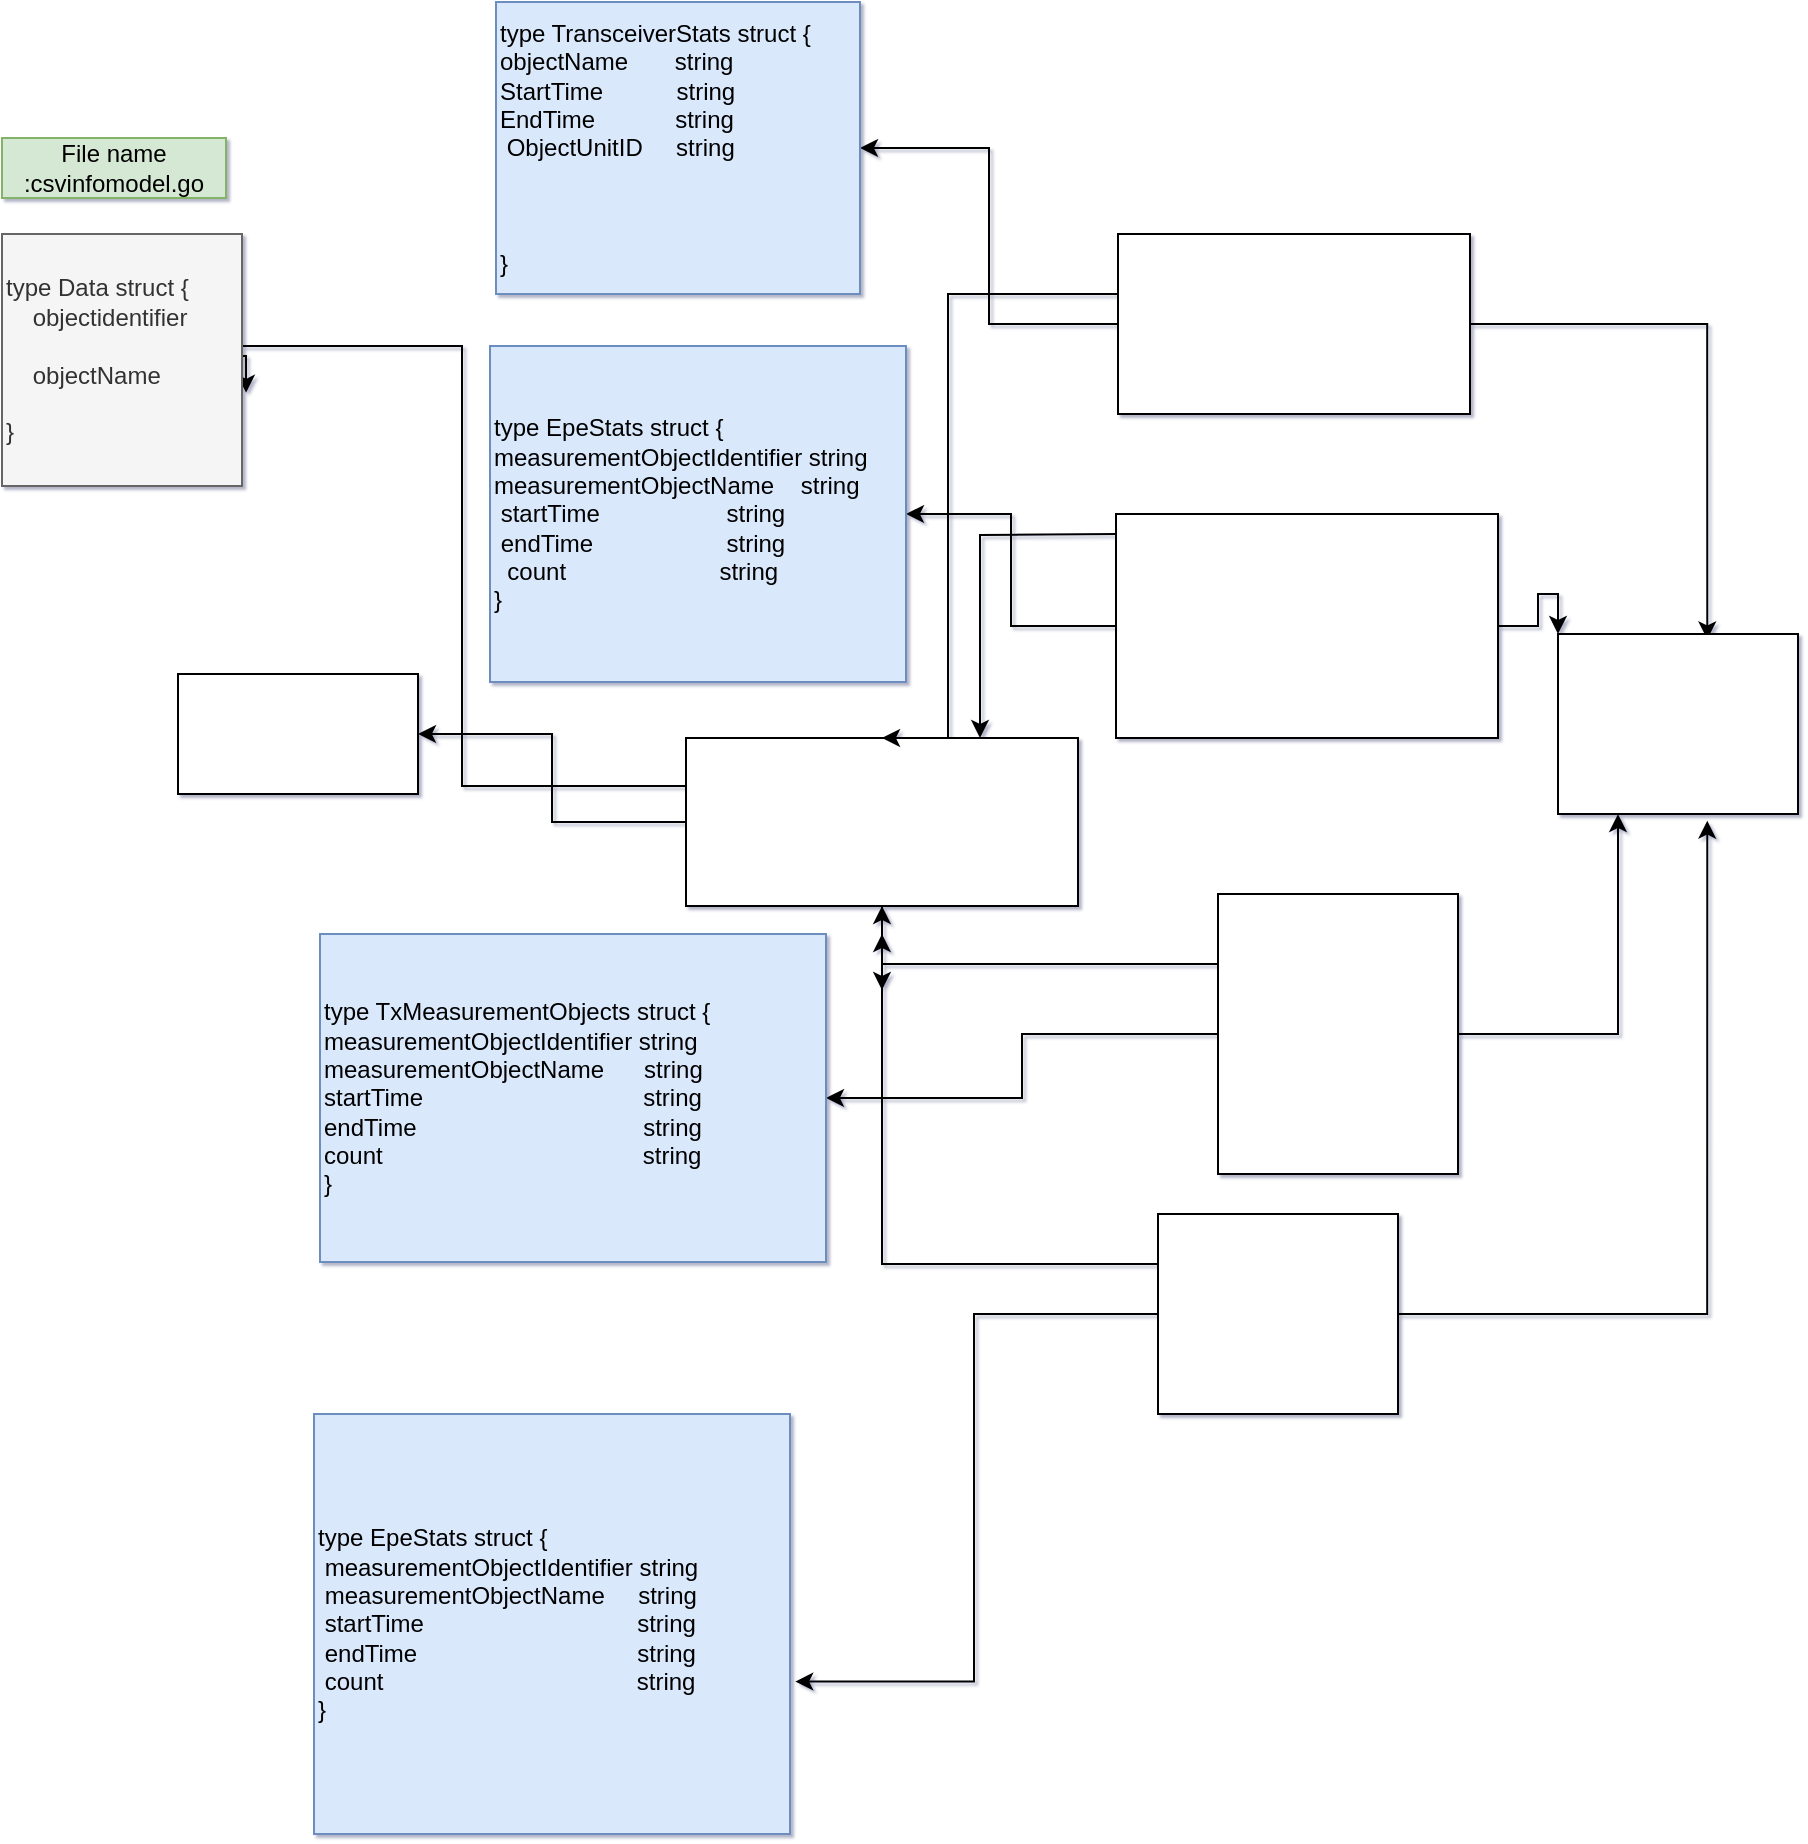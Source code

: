 <mxfile version="21.6.5" type="github">
  <diagram name="Page-1" id="2YBvvXClWsGukQMizWep">
    <mxGraphModel dx="1780" dy="1564" grid="1" gridSize="14" guides="1" tooltips="1" connect="1" arrows="1" fold="1" page="1" pageScale="1" pageWidth="850" pageHeight="1100" background="#FFFFFF" math="0" shadow="1">
      <root>
        <mxCell id="0" />
        <mxCell id="1" parent="0" />
        <mxCell id="JVdptQY95MM00BN9dN_g-1" value="" style="rounded=0;whiteSpace=wrap;html=1;" vertex="1" parent="1">
          <mxGeometry x="40" y="220" width="120" height="60" as="geometry" />
        </mxCell>
        <mxCell id="JVdptQY95MM00BN9dN_g-48" style="edgeStyle=orthogonalEdgeStyle;rounded=0;orthogonalLoop=1;jettySize=auto;html=1;entryX=1;entryY=0.5;entryDx=0;entryDy=0;" edge="1" parent="1" source="JVdptQY95MM00BN9dN_g-2" target="JVdptQY95MM00BN9dN_g-1">
          <mxGeometry relative="1" as="geometry" />
        </mxCell>
        <mxCell id="JVdptQY95MM00BN9dN_g-59" style="edgeStyle=orthogonalEdgeStyle;rounded=0;orthogonalLoop=1;jettySize=auto;html=1;entryX=1.017;entryY=0.63;entryDx=0;entryDy=0;entryPerimeter=0;" edge="1" parent="1" target="JVdptQY95MM00BN9dN_g-56">
          <mxGeometry relative="1" as="geometry">
            <mxPoint x="300.72" y="276.03" as="sourcePoint" />
            <mxPoint x="70" y="42" as="targetPoint" />
            <Array as="points">
              <mxPoint x="182" y="276" />
              <mxPoint x="182" y="56" />
              <mxPoint x="56" y="56" />
              <mxPoint x="56" y="61" />
            </Array>
          </mxGeometry>
        </mxCell>
        <mxCell id="JVdptQY95MM00BN9dN_g-74" style="edgeStyle=orthogonalEdgeStyle;rounded=0;orthogonalLoop=1;jettySize=auto;html=1;" edge="1" parent="1" source="JVdptQY95MM00BN9dN_g-2">
          <mxGeometry relative="1" as="geometry">
            <mxPoint x="392" y="378" as="targetPoint" />
          </mxGeometry>
        </mxCell>
        <mxCell id="JVdptQY95MM00BN9dN_g-2" value="" style="rounded=0;whiteSpace=wrap;html=1;" vertex="1" parent="1">
          <mxGeometry x="294" y="252" width="196" height="84" as="geometry" />
        </mxCell>
        <mxCell id="JVdptQY95MM00BN9dN_g-40" value="" style="edgeStyle=orthogonalEdgeStyle;rounded=0;orthogonalLoop=1;jettySize=auto;html=1;" edge="1" parent="1" source="JVdptQY95MM00BN9dN_g-4" target="JVdptQY95MM00BN9dN_g-26">
          <mxGeometry relative="1" as="geometry" />
        </mxCell>
        <mxCell id="JVdptQY95MM00BN9dN_g-43" style="edgeStyle=orthogonalEdgeStyle;rounded=0;orthogonalLoop=1;jettySize=auto;html=1;entryX=0.5;entryY=0;entryDx=0;entryDy=0;" edge="1" parent="1" source="JVdptQY95MM00BN9dN_g-4" target="JVdptQY95MM00BN9dN_g-2">
          <mxGeometry relative="1" as="geometry">
            <Array as="points">
              <mxPoint x="425" y="30" />
            </Array>
          </mxGeometry>
        </mxCell>
        <mxCell id="JVdptQY95MM00BN9dN_g-51" style="edgeStyle=orthogonalEdgeStyle;rounded=0;orthogonalLoop=1;jettySize=auto;html=1;entryX=0.622;entryY=0.03;entryDx=0;entryDy=0;entryPerimeter=0;" edge="1" parent="1" source="JVdptQY95MM00BN9dN_g-4" target="JVdptQY95MM00BN9dN_g-10">
          <mxGeometry relative="1" as="geometry" />
        </mxCell>
        <mxCell id="JVdptQY95MM00BN9dN_g-4" value="" style="rounded=0;whiteSpace=wrap;html=1;" vertex="1" parent="1">
          <mxGeometry x="510" width="176" height="90" as="geometry" />
        </mxCell>
        <mxCell id="JVdptQY95MM00BN9dN_g-41" value="" style="edgeStyle=orthogonalEdgeStyle;rounded=0;orthogonalLoop=1;jettySize=auto;html=1;" edge="1" parent="1" source="JVdptQY95MM00BN9dN_g-6" target="JVdptQY95MM00BN9dN_g-27">
          <mxGeometry relative="1" as="geometry" />
        </mxCell>
        <mxCell id="JVdptQY95MM00BN9dN_g-44" style="edgeStyle=orthogonalEdgeStyle;rounded=0;orthogonalLoop=1;jettySize=auto;html=1;entryX=0.75;entryY=0;entryDx=0;entryDy=0;" edge="1" parent="1" target="JVdptQY95MM00BN9dN_g-2">
          <mxGeometry relative="1" as="geometry">
            <mxPoint x="510" y="150" as="sourcePoint" />
            <mxPoint x="455" y="210" as="targetPoint" />
          </mxGeometry>
        </mxCell>
        <mxCell id="JVdptQY95MM00BN9dN_g-53" style="edgeStyle=orthogonalEdgeStyle;rounded=0;orthogonalLoop=1;jettySize=auto;html=1;entryX=0;entryY=0;entryDx=0;entryDy=0;" edge="1" parent="1" source="JVdptQY95MM00BN9dN_g-6" target="JVdptQY95MM00BN9dN_g-10">
          <mxGeometry relative="1" as="geometry" />
        </mxCell>
        <mxCell id="JVdptQY95MM00BN9dN_g-6" value="" style="rounded=0;whiteSpace=wrap;html=1;" vertex="1" parent="1">
          <mxGeometry x="509" y="140" width="191" height="112" as="geometry" />
        </mxCell>
        <mxCell id="JVdptQY95MM00BN9dN_g-45" style="edgeStyle=orthogonalEdgeStyle;rounded=0;orthogonalLoop=1;jettySize=auto;html=1;entryX=1;entryY=0.5;entryDx=0;entryDy=0;" edge="1" parent="1" source="JVdptQY95MM00BN9dN_g-7" target="JVdptQY95MM00BN9dN_g-28">
          <mxGeometry relative="1" as="geometry" />
        </mxCell>
        <mxCell id="JVdptQY95MM00BN9dN_g-49" style="edgeStyle=orthogonalEdgeStyle;rounded=0;orthogonalLoop=1;jettySize=auto;html=1;exitX=0;exitY=0.25;exitDx=0;exitDy=0;entryX=0.5;entryY=1;entryDx=0;entryDy=0;" edge="1" parent="1" source="JVdptQY95MM00BN9dN_g-7" target="JVdptQY95MM00BN9dN_g-2">
          <mxGeometry relative="1" as="geometry" />
        </mxCell>
        <mxCell id="JVdptQY95MM00BN9dN_g-54" style="edgeStyle=orthogonalEdgeStyle;rounded=0;orthogonalLoop=1;jettySize=auto;html=1;entryX=0.25;entryY=1;entryDx=0;entryDy=0;" edge="1" parent="1" source="JVdptQY95MM00BN9dN_g-7" target="JVdptQY95MM00BN9dN_g-10">
          <mxGeometry relative="1" as="geometry" />
        </mxCell>
        <mxCell id="JVdptQY95MM00BN9dN_g-7" value="" style="rounded=0;whiteSpace=wrap;html=1;" vertex="1" parent="1">
          <mxGeometry x="560" y="330" width="120" height="140" as="geometry" />
        </mxCell>
        <mxCell id="JVdptQY95MM00BN9dN_g-46" style="edgeStyle=orthogonalEdgeStyle;rounded=0;orthogonalLoop=1;jettySize=auto;html=1;entryX=1.011;entryY=0.637;entryDx=0;entryDy=0;entryPerimeter=0;" edge="1" parent="1" source="JVdptQY95MM00BN9dN_g-8" target="JVdptQY95MM00BN9dN_g-30">
          <mxGeometry relative="1" as="geometry" />
        </mxCell>
        <mxCell id="JVdptQY95MM00BN9dN_g-50" style="edgeStyle=orthogonalEdgeStyle;rounded=0;orthogonalLoop=1;jettySize=auto;html=1;exitX=0;exitY=0.25;exitDx=0;exitDy=0;" edge="1" parent="1" source="JVdptQY95MM00BN9dN_g-8">
          <mxGeometry relative="1" as="geometry">
            <mxPoint x="392" y="350" as="targetPoint" />
            <Array as="points">
              <mxPoint x="392" y="515" />
            </Array>
          </mxGeometry>
        </mxCell>
        <mxCell id="JVdptQY95MM00BN9dN_g-55" style="edgeStyle=orthogonalEdgeStyle;rounded=0;orthogonalLoop=1;jettySize=auto;html=1;entryX=0.622;entryY=1.037;entryDx=0;entryDy=0;entryPerimeter=0;" edge="1" parent="1" source="JVdptQY95MM00BN9dN_g-8" target="JVdptQY95MM00BN9dN_g-10">
          <mxGeometry relative="1" as="geometry" />
        </mxCell>
        <mxCell id="JVdptQY95MM00BN9dN_g-8" value="" style="rounded=0;whiteSpace=wrap;html=1;" vertex="1" parent="1">
          <mxGeometry x="530" y="490" width="120" height="100" as="geometry" />
        </mxCell>
        <mxCell id="JVdptQY95MM00BN9dN_g-10" value="" style="rounded=0;whiteSpace=wrap;html=1;" vertex="1" parent="1">
          <mxGeometry x="730" y="200" width="120" height="90" as="geometry" />
        </mxCell>
        <mxCell id="JVdptQY95MM00BN9dN_g-27" value="&lt;div&gt;type EpeStats struct {&lt;/div&gt;&lt;div&gt;measurementObjectIdentifier string&lt;/div&gt;&lt;div&gt;&lt;span style=&quot;background-color: initial;&quot;&gt;measurementObjectName&amp;nbsp; &amp;nbsp; string&amp;nbsp; &lt;/span&gt;&lt;span style=&quot;background-color: initial;&quot;&gt;&lt;span style=&quot;white-space: pre;&quot;&gt;&amp;nbsp;&lt;/span&gt;&lt;/span&gt;&lt;span style=&quot;background-color: initial;&quot;&gt;startTime&amp;nbsp; &amp;nbsp; &amp;nbsp; &amp;nbsp; &amp;nbsp; &amp;nbsp; &amp;nbsp; &amp;nbsp; &amp;nbsp; &amp;nbsp;string&lt;/span&gt;&lt;/div&gt;&lt;div&gt;&lt;span style=&quot;&quot;&gt;&lt;span style=&quot;&quot;&gt;&lt;span style=&quot;white-space: pre;&quot;&gt;&amp;nbsp;&lt;/span&gt;&lt;/span&gt;endTime&amp;nbsp; &amp;nbsp; &amp;nbsp; &amp;nbsp; &amp;nbsp; &amp;nbsp; &amp;nbsp; &amp;nbsp; &amp;nbsp; &amp;nbsp; string&lt;/span&gt;&lt;/div&gt;&lt;div&gt;&lt;span style=&quot;&quot;&gt;&lt;span style=&quot;&quot;&gt;&lt;span style=&quot;white-space: pre;&quot;&gt;&amp;nbsp;&amp;nbsp;&lt;/span&gt;&lt;/span&gt;count&amp;nbsp; &amp;nbsp; &amp;nbsp; &amp;nbsp; &amp;nbsp; &amp;nbsp; &amp;nbsp; &amp;nbsp; &amp;nbsp; &amp;nbsp; &amp;nbsp; &amp;nbsp;string&lt;/span&gt;&lt;/div&gt;&lt;div&gt;}&lt;/div&gt;" style="rounded=0;whiteSpace=wrap;html=1;fillColor=#dae8fc;strokeColor=#6c8ebf;align=left;" vertex="1" parent="1">
          <mxGeometry x="196" y="56" width="208" height="168" as="geometry" />
        </mxCell>
        <mxCell id="JVdptQY95MM00BN9dN_g-28" value="&lt;div&gt;type TxMeasurementObjects struct {&lt;/div&gt;&lt;div&gt;measurementObjectIdentifier string&lt;span style=&quot;&quot;&gt;&lt;/span&gt;&lt;/div&gt;&lt;div&gt;&lt;span style=&quot;&quot;&gt;measurementObjectName&amp;nbsp; &amp;nbsp; &amp;nbsp; string&lt;/span&gt;&lt;/div&gt;&lt;div&gt;&lt;span style=&quot;&quot;&gt;startTime&amp;nbsp; &amp;nbsp; &amp;nbsp; &amp;nbsp; &amp;nbsp; &amp;nbsp; &amp;nbsp; &amp;nbsp; &amp;nbsp; &amp;nbsp; &amp;nbsp; &amp;nbsp; &amp;nbsp; &amp;nbsp; &amp;nbsp; &amp;nbsp; &amp;nbsp;string&lt;/span&gt;&lt;/div&gt;&lt;div&gt;&lt;span style=&quot;&quot;&gt;endTime&amp;nbsp; &amp;nbsp; &amp;nbsp; &amp;nbsp; &amp;nbsp; &amp;nbsp; &amp;nbsp; &amp;nbsp; &amp;nbsp; &amp;nbsp; &amp;nbsp; &amp;nbsp; &amp;nbsp; &amp;nbsp; &amp;nbsp; &amp;nbsp; &amp;nbsp; string&lt;/span&gt;&lt;/div&gt;&lt;div&gt;&lt;span style=&quot;&quot;&gt;count&amp;nbsp; &amp;nbsp; &amp;nbsp; &amp;nbsp; &amp;nbsp; &amp;nbsp; &amp;nbsp; &amp;nbsp; &amp;nbsp; &amp;nbsp; &amp;nbsp; &amp;nbsp; &amp;nbsp; &amp;nbsp; &amp;nbsp; &amp;nbsp; &amp;nbsp; &amp;nbsp; &amp;nbsp; &amp;nbsp;string&lt;/span&gt;&lt;/div&gt;&lt;div&gt;}&lt;/div&gt;" style="rounded=0;whiteSpace=wrap;html=1;fillColor=#dae8fc;strokeColor=#6c8ebf;align=left;" vertex="1" parent="1">
          <mxGeometry x="111" y="350" width="253" height="164" as="geometry" />
        </mxCell>
        <mxCell id="JVdptQY95MM00BN9dN_g-30" value="&lt;div&gt;type EpeStats struct {&lt;/div&gt;&lt;div&gt;&amp;nbsp;measurementObjectIdentifier string&lt;span style=&quot;&quot;&gt;&lt;/span&gt;&lt;/div&gt;&lt;div&gt;&lt;span style=&quot;&quot;&gt;&lt;span style=&quot;&quot;&gt;&lt;span style=&quot;white-space: pre;&quot;&gt;&amp;nbsp;&lt;/span&gt;&lt;/span&gt;measurementObjectName&amp;nbsp; &amp;nbsp; &amp;nbsp;string&lt;/span&gt;&lt;/div&gt;&lt;div&gt;&lt;span style=&quot;&quot;&gt;&lt;span style=&quot;&quot;&gt;&lt;span style=&quot;white-space: pre;&quot;&gt;&amp;nbsp;&lt;/span&gt;&lt;/span&gt;startTime&amp;nbsp; &amp;nbsp; &amp;nbsp; &amp;nbsp; &amp;nbsp; &amp;nbsp; &amp;nbsp; &amp;nbsp; &amp;nbsp; &amp;nbsp; &amp;nbsp; &amp;nbsp; &amp;nbsp; &amp;nbsp; &amp;nbsp; &amp;nbsp; string&lt;/span&gt;&lt;/div&gt;&lt;div&gt;&lt;span style=&quot;&quot;&gt;&lt;span style=&quot;&quot;&gt;&lt;span style=&quot;white-space: pre;&quot;&gt;&amp;nbsp;&lt;/span&gt;&lt;/span&gt;endTime&amp;nbsp; &amp;nbsp; &amp;nbsp; &amp;nbsp; &amp;nbsp; &amp;nbsp; &amp;nbsp; &amp;nbsp; &amp;nbsp; &amp;nbsp; &amp;nbsp; &amp;nbsp; &amp;nbsp; &amp;nbsp; &amp;nbsp; &amp;nbsp; &amp;nbsp;string&lt;/span&gt;&lt;/div&gt;&lt;div&gt;&lt;span style=&quot;&quot;&gt;&lt;span style=&quot;&quot;&gt;&lt;span style=&quot;white-space: pre;&quot;&gt;&amp;nbsp;&lt;/span&gt;&lt;/span&gt;count&amp;nbsp; &amp;nbsp; &amp;nbsp; &amp;nbsp; &amp;nbsp; &amp;nbsp; &amp;nbsp; &amp;nbsp; &amp;nbsp; &amp;nbsp; &amp;nbsp; &amp;nbsp; &amp;nbsp; &amp;nbsp; &amp;nbsp; &amp;nbsp; &amp;nbsp; &amp;nbsp; &amp;nbsp; string&lt;/span&gt;&lt;/div&gt;&lt;div&gt;}&lt;/div&gt;" style="rounded=0;whiteSpace=wrap;html=1;fillColor=#dae8fc;strokeColor=#6c8ebf;align=left;" vertex="1" parent="1">
          <mxGeometry x="108" y="590" width="238" height="210" as="geometry" />
        </mxCell>
        <mxCell id="JVdptQY95MM00BN9dN_g-56" value="&lt;div&gt;type Data struct {&lt;/div&gt;&lt;div&gt;&amp;nbsp; &amp;nbsp; objectidentifier&lt;span style=&quot;&quot;&gt;&lt;/span&gt;&lt;/div&gt;&lt;div&gt;&lt;br&gt;&lt;/div&gt;&lt;div&gt;&lt;span style=&quot;&quot;&gt;&lt;span style=&quot;&quot;&gt;&lt;span style=&quot;white-space: pre;&quot;&gt;&amp;nbsp;&amp;nbsp;&amp;nbsp;&amp;nbsp;&lt;/span&gt;&lt;/span&gt;objectName&amp;nbsp;&lt;/span&gt;&lt;/div&gt;&lt;div&gt;&lt;span style=&quot;&quot;&gt;&amp;nbsp;&lt;/span&gt;&lt;/div&gt;&lt;div&gt;}&lt;/div&gt;" style="rounded=0;whiteSpace=wrap;html=1;fillColor=#f5f5f5;strokeColor=#666666;fontColor=#333333;align=left;" vertex="1" parent="1">
          <mxGeometry x="-48" width="120" height="126" as="geometry" />
        </mxCell>
        <mxCell id="JVdptQY95MM00BN9dN_g-61" value="File name :csvinfomodel.go" style="text;html=1;strokeColor=#82b366;fillColor=#d5e8d4;align=center;verticalAlign=middle;whiteSpace=wrap;rounded=0;" vertex="1" parent="1">
          <mxGeometry x="-48" y="-48" width="112" height="30" as="geometry" />
        </mxCell>
        <mxCell id="JVdptQY95MM00BN9dN_g-26" value="type TransceiverStats struct {&amp;nbsp;&amp;nbsp;&lt;br&gt;&lt;div&gt;objectName&amp;nbsp; &amp;nbsp; &amp;nbsp; &amp;nbsp;string&lt;/div&gt;&lt;div&gt;StartTime&amp;nbsp; &amp;nbsp; &amp;nbsp; &amp;nbsp; &amp;nbsp; &amp;nbsp;string&lt;span style=&quot;&quot;&gt;&lt;/span&gt;&lt;/div&gt;&lt;div&gt;&lt;span style=&quot;&quot;&gt;EndTime&amp;nbsp; &amp;nbsp; &amp;nbsp; &amp;nbsp; &amp;nbsp; &amp;nbsp; string&lt;/span&gt;&lt;/div&gt;&lt;div&gt;&lt;span style=&quot;&quot;&gt;&lt;span style=&quot;&quot;&gt;&lt;span style=&quot;white-space: pre;&quot;&gt;&amp;nbsp;&lt;/span&gt;&lt;/span&gt;ObjectUnitID&amp;nbsp; &amp;nbsp; &amp;nbsp;string&lt;/span&gt;&lt;/div&gt;&lt;div&gt;&lt;span style=&quot;&quot;&gt;&lt;br&gt;&lt;/span&gt;&lt;/div&gt;&lt;div&gt;&lt;/div&gt;&lt;br&gt;&lt;br&gt;}" style="rounded=0;whiteSpace=wrap;html=1;fillColor=#dae8fc;strokeColor=#6c8ebf;align=left;" vertex="1" parent="1">
          <mxGeometry x="199" y="-116" width="182" height="146" as="geometry" />
        </mxCell>
      </root>
    </mxGraphModel>
  </diagram>
</mxfile>
